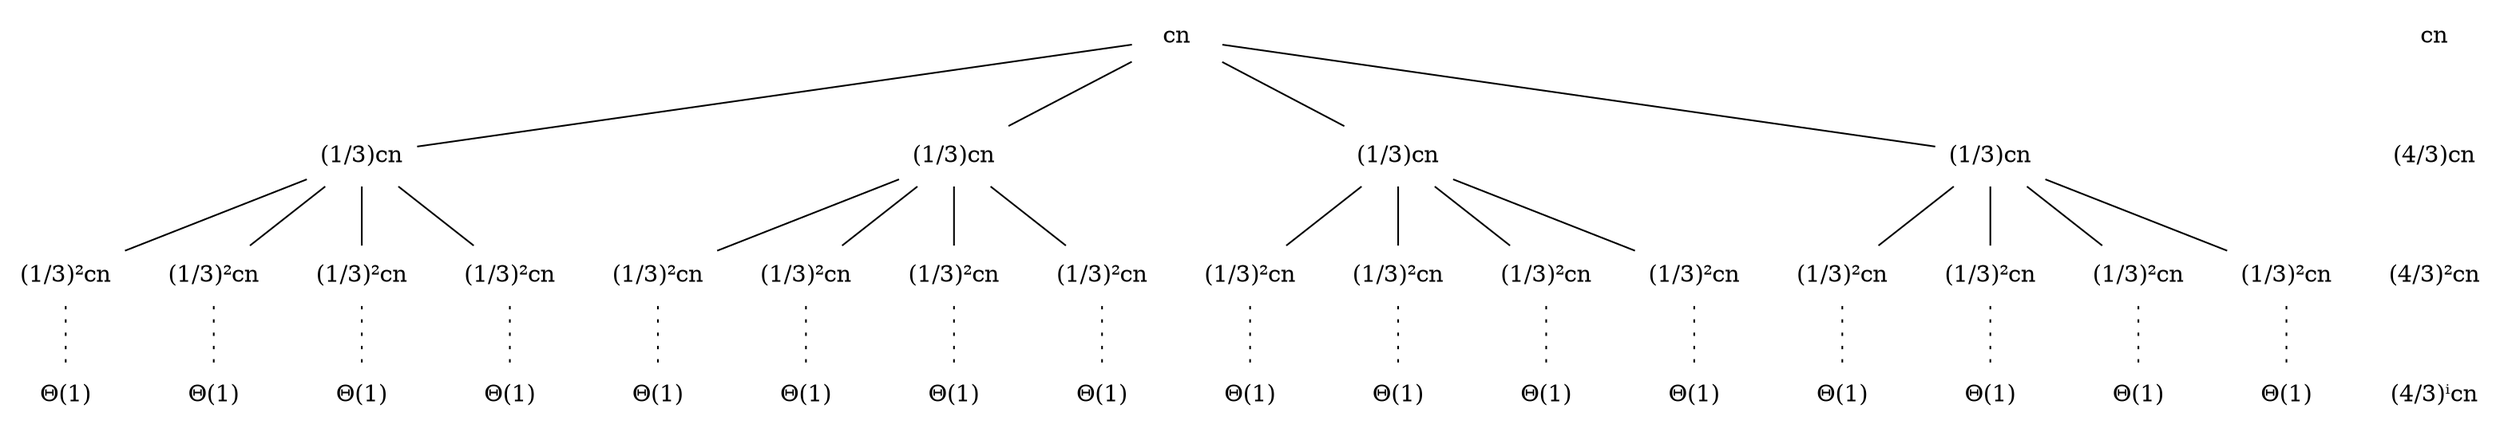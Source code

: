 digraph tree {
  node[shape=none];
  edge[dir=none];

  { rank=same;
    a1[label="cn"]
    as[label="cn"]
  }

  { rank=same;
    b1[label="(1/3)cn"];
    b2[label="(1/3)cn"];
    b3[label="(1/3)cn"];
    b4[label="(1/3)cn"];
    bs[label="(4/3)cn"];
  }

  { rank=same;
    c1[label="(1/3)²cn"];
    c2[label="(1/3)²cn"];
    c3[label="(1/3)²cn"];
    c4[label="(1/3)²cn"];
    c5[label="(1/3)²cn"];
    c6[label="(1/3)²cn"];
    c7[label="(1/3)²cn"];
    c8[label="(1/3)²cn"];
    c9[label="(1/3)²cn"];
    c10[label="(1/3)²cn"];
    c11[label="(1/3)²cn"];
    c12[label="(1/3)²cn"];
    c13[label="(1/3)²cn"];
    c14[label="(1/3)²cn"];
    c15[label="(1/3)²cn"];
    c16[label="(1/3)²cn"];
    cs[label="(4/3)²cn"];
  }

  { rank=same;
    z1[label="Θ(1)"];
    z2[label="Θ(1)"];
    z3[label="Θ(1)"];
    z4[label="Θ(1)"];
    z5[label="Θ(1)"];
    z6[label="Θ(1)"];
    z7[label="Θ(1)"];
    z8[label="Θ(1)"];
    z9[label="Θ(1)"];
    z10[label="Θ(1)"];
    z11[label="Θ(1)"];
    z12[label="Θ(1)"];
    z13[label="Θ(1)"];
    z14[label="Θ(1)"];
    z15[label="Θ(1)"];
    z16[label="Θ(1)"];
    zs[label="(4/3)ⁱcn"];
  }

  a1 -> b1; a1 -> b2; a1 -> b3; a1 -> b4;

  b1 -> c1; b1 -> c2; b1 -> c3; b1 -> c4;
  b2 -> c5; b2 -> c6; b2 -> c7; b2 -> c8;
  b3 -> c9; b3 -> c10; b3 -> c11; b3 -> c12;
  b4 -> c13; b4 -> c14; b4 -> c15; b4 -> c16;

  { edge[style=dotted]
    c1 -> z1; c2 -> z2; c3 -> z3; c4 -> z4;
    c5 -> z5; c6 -> z6; c7 -> z7; c8 -> z8;
    c9 -> z9; c10 -> z10; c11 -> z11; c12 -> z12;
    c13 -> z13; c14 -> z14; c15 -> z15; c16 -> z16;
  }
  { edge[style=invis]
    as -> bs -> cs -> zs;
  }
}
